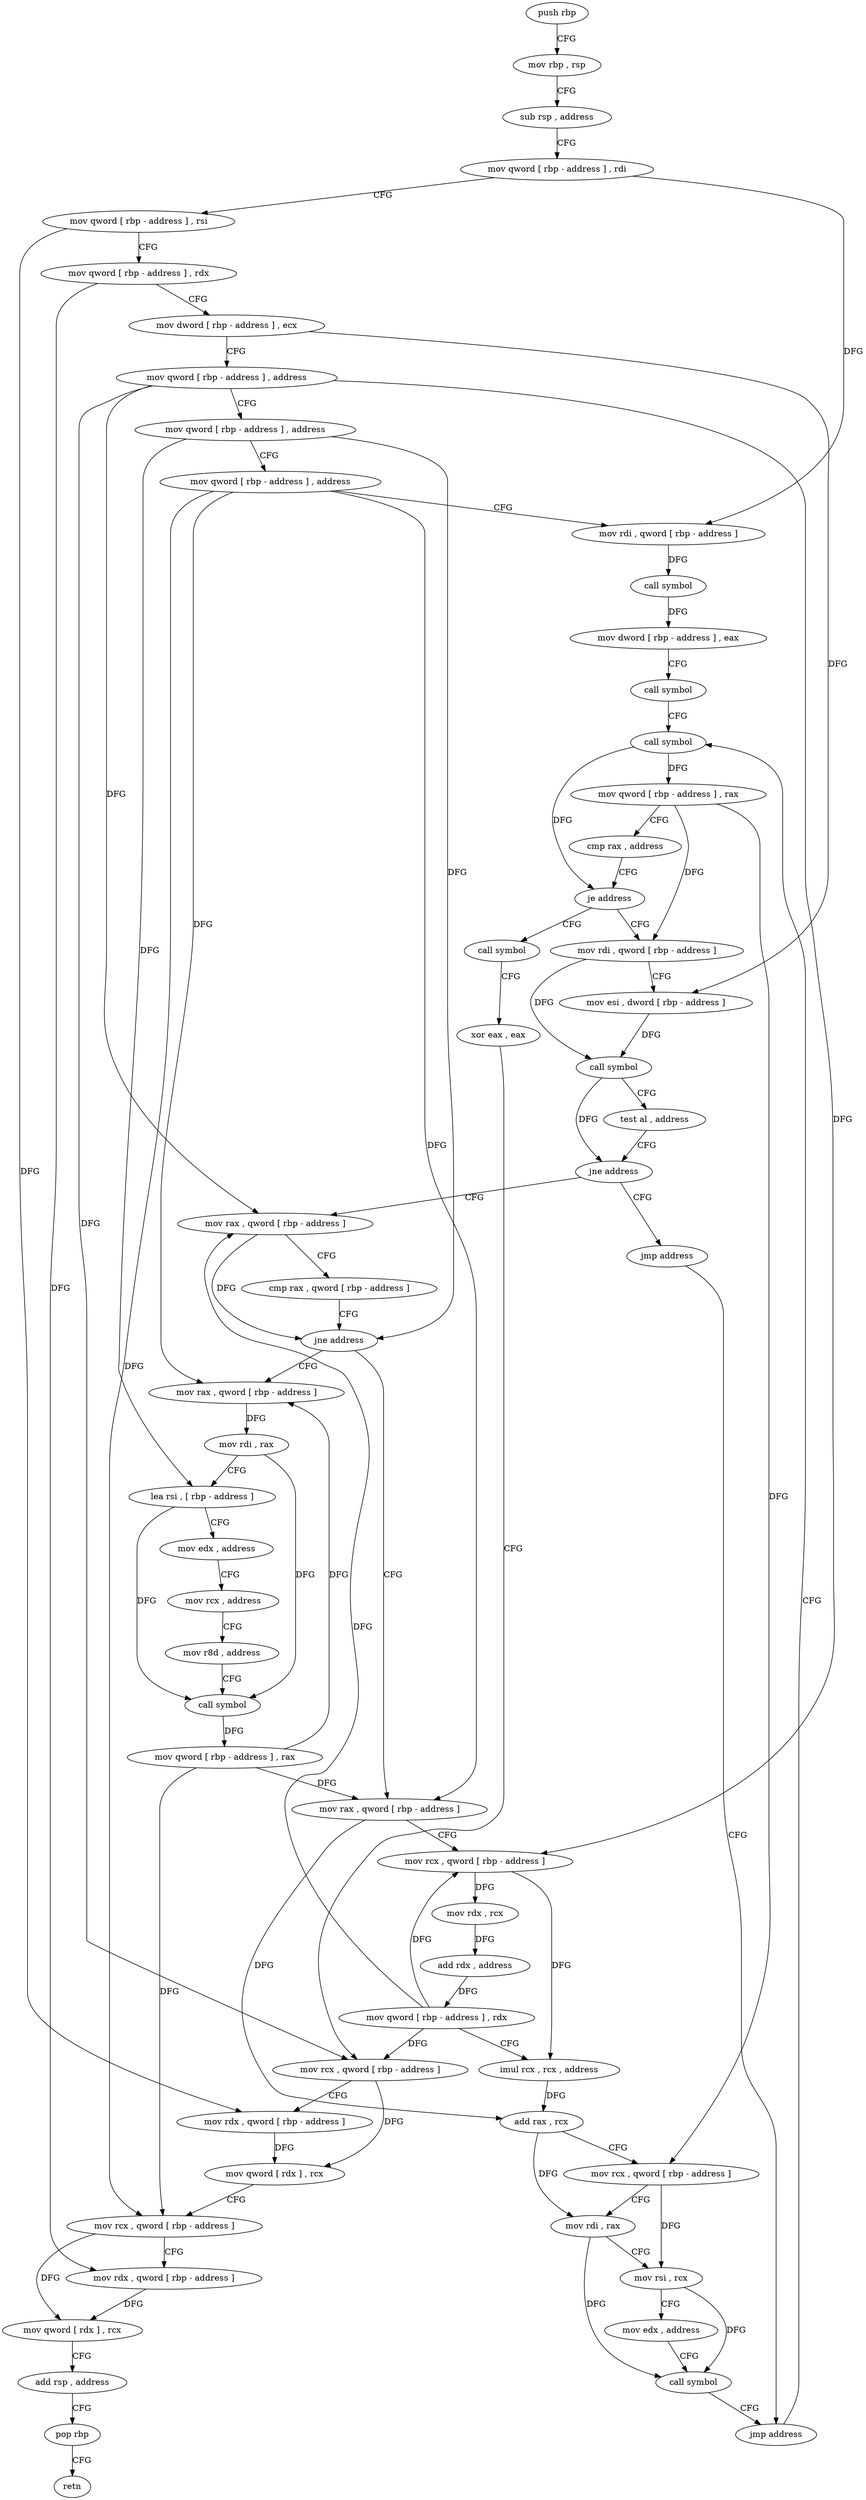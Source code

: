 digraph "func" {
"4217328" [label = "push rbp" ]
"4217329" [label = "mov rbp , rsp" ]
"4217332" [label = "sub rsp , address" ]
"4217336" [label = "mov qword [ rbp - address ] , rdi" ]
"4217340" [label = "mov qword [ rbp - address ] , rsi" ]
"4217344" [label = "mov qword [ rbp - address ] , rdx" ]
"4217348" [label = "mov dword [ rbp - address ] , ecx" ]
"4217351" [label = "mov qword [ rbp - address ] , address" ]
"4217359" [label = "mov qword [ rbp - address ] , address" ]
"4217367" [label = "mov qword [ rbp - address ] , address" ]
"4217375" [label = "mov rdi , qword [ rbp - address ]" ]
"4217379" [label = "call symbol" ]
"4217384" [label = "mov dword [ rbp - address ] , eax" ]
"4217387" [label = "call symbol" ]
"4217392" [label = "call symbol" ]
"4217545" [label = "call symbol" ]
"4217550" [label = "xor eax , eax" ]
"4217552" [label = "mov rcx , qword [ rbp - address ]" ]
"4217556" [label = "mov rdx , qword [ rbp - address ]" ]
"4217560" [label = "mov qword [ rdx ] , rcx" ]
"4217563" [label = "mov rcx , qword [ rbp - address ]" ]
"4217567" [label = "mov rdx , qword [ rbp - address ]" ]
"4217571" [label = "mov qword [ rdx ] , rcx" ]
"4217574" [label = "add rsp , address" ]
"4217578" [label = "pop rbp" ]
"4217579" [label = "retn" ]
"4217411" [label = "mov rdi , qword [ rbp - address ]" ]
"4217415" [label = "mov esi , dword [ rbp - address ]" ]
"4217418" [label = "call symbol" ]
"4217423" [label = "test al , address" ]
"4217425" [label = "jne address" ]
"4217436" [label = "mov rax , qword [ rbp - address ]" ]
"4217431" [label = "jmp address" ]
"4217440" [label = "cmp rax , qword [ rbp - address ]" ]
"4217444" [label = "jne address" ]
"4217488" [label = "mov rax , qword [ rbp - address ]" ]
"4217450" [label = "mov rax , qword [ rbp - address ]" ]
"4217540" [label = "jmp address" ]
"4217492" [label = "mov rcx , qword [ rbp - address ]" ]
"4217496" [label = "mov rdx , rcx" ]
"4217499" [label = "add rdx , address" ]
"4217506" [label = "mov qword [ rbp - address ] , rdx" ]
"4217510" [label = "imul rcx , rcx , address" ]
"4217517" [label = "add rax , rcx" ]
"4217520" [label = "mov rcx , qword [ rbp - address ]" ]
"4217524" [label = "mov rdi , rax" ]
"4217527" [label = "mov rsi , rcx" ]
"4217530" [label = "mov edx , address" ]
"4217535" [label = "call symbol" ]
"4217454" [label = "mov rdi , rax" ]
"4217457" [label = "lea rsi , [ rbp - address ]" ]
"4217461" [label = "mov edx , address" ]
"4217466" [label = "mov rcx , address" ]
"4217473" [label = "mov r8d , address" ]
"4217479" [label = "call symbol" ]
"4217484" [label = "mov qword [ rbp - address ] , rax" ]
"4217397" [label = "mov qword [ rbp - address ] , rax" ]
"4217401" [label = "cmp rax , address" ]
"4217405" [label = "je address" ]
"4217328" -> "4217329" [ label = "CFG" ]
"4217329" -> "4217332" [ label = "CFG" ]
"4217332" -> "4217336" [ label = "CFG" ]
"4217336" -> "4217340" [ label = "CFG" ]
"4217336" -> "4217375" [ label = "DFG" ]
"4217340" -> "4217344" [ label = "CFG" ]
"4217340" -> "4217556" [ label = "DFG" ]
"4217344" -> "4217348" [ label = "CFG" ]
"4217344" -> "4217567" [ label = "DFG" ]
"4217348" -> "4217351" [ label = "CFG" ]
"4217348" -> "4217415" [ label = "DFG" ]
"4217351" -> "4217359" [ label = "CFG" ]
"4217351" -> "4217552" [ label = "DFG" ]
"4217351" -> "4217436" [ label = "DFG" ]
"4217351" -> "4217492" [ label = "DFG" ]
"4217359" -> "4217367" [ label = "CFG" ]
"4217359" -> "4217444" [ label = "DFG" ]
"4217359" -> "4217457" [ label = "DFG" ]
"4217367" -> "4217375" [ label = "CFG" ]
"4217367" -> "4217563" [ label = "DFG" ]
"4217367" -> "4217488" [ label = "DFG" ]
"4217367" -> "4217450" [ label = "DFG" ]
"4217375" -> "4217379" [ label = "DFG" ]
"4217379" -> "4217384" [ label = "DFG" ]
"4217384" -> "4217387" [ label = "CFG" ]
"4217387" -> "4217392" [ label = "CFG" ]
"4217392" -> "4217397" [ label = "DFG" ]
"4217392" -> "4217405" [ label = "DFG" ]
"4217545" -> "4217550" [ label = "CFG" ]
"4217550" -> "4217552" [ label = "CFG" ]
"4217552" -> "4217556" [ label = "CFG" ]
"4217552" -> "4217560" [ label = "DFG" ]
"4217556" -> "4217560" [ label = "DFG" ]
"4217560" -> "4217563" [ label = "CFG" ]
"4217563" -> "4217567" [ label = "CFG" ]
"4217563" -> "4217571" [ label = "DFG" ]
"4217567" -> "4217571" [ label = "DFG" ]
"4217571" -> "4217574" [ label = "CFG" ]
"4217574" -> "4217578" [ label = "CFG" ]
"4217578" -> "4217579" [ label = "CFG" ]
"4217411" -> "4217415" [ label = "CFG" ]
"4217411" -> "4217418" [ label = "DFG" ]
"4217415" -> "4217418" [ label = "DFG" ]
"4217418" -> "4217423" [ label = "CFG" ]
"4217418" -> "4217425" [ label = "DFG" ]
"4217423" -> "4217425" [ label = "CFG" ]
"4217425" -> "4217436" [ label = "CFG" ]
"4217425" -> "4217431" [ label = "CFG" ]
"4217436" -> "4217440" [ label = "CFG" ]
"4217436" -> "4217444" [ label = "DFG" ]
"4217431" -> "4217540" [ label = "CFG" ]
"4217440" -> "4217444" [ label = "CFG" ]
"4217444" -> "4217488" [ label = "CFG" ]
"4217444" -> "4217450" [ label = "CFG" ]
"4217488" -> "4217492" [ label = "CFG" ]
"4217488" -> "4217517" [ label = "DFG" ]
"4217450" -> "4217454" [ label = "DFG" ]
"4217540" -> "4217392" [ label = "CFG" ]
"4217492" -> "4217496" [ label = "DFG" ]
"4217492" -> "4217510" [ label = "DFG" ]
"4217496" -> "4217499" [ label = "DFG" ]
"4217499" -> "4217506" [ label = "DFG" ]
"4217506" -> "4217510" [ label = "CFG" ]
"4217506" -> "4217552" [ label = "DFG" ]
"4217506" -> "4217436" [ label = "DFG" ]
"4217506" -> "4217492" [ label = "DFG" ]
"4217510" -> "4217517" [ label = "DFG" ]
"4217517" -> "4217520" [ label = "CFG" ]
"4217517" -> "4217524" [ label = "DFG" ]
"4217520" -> "4217524" [ label = "CFG" ]
"4217520" -> "4217527" [ label = "DFG" ]
"4217524" -> "4217527" [ label = "CFG" ]
"4217524" -> "4217535" [ label = "DFG" ]
"4217527" -> "4217530" [ label = "CFG" ]
"4217527" -> "4217535" [ label = "DFG" ]
"4217530" -> "4217535" [ label = "CFG" ]
"4217535" -> "4217540" [ label = "CFG" ]
"4217454" -> "4217457" [ label = "CFG" ]
"4217454" -> "4217479" [ label = "DFG" ]
"4217457" -> "4217461" [ label = "CFG" ]
"4217457" -> "4217479" [ label = "DFG" ]
"4217461" -> "4217466" [ label = "CFG" ]
"4217466" -> "4217473" [ label = "CFG" ]
"4217473" -> "4217479" [ label = "CFG" ]
"4217479" -> "4217484" [ label = "DFG" ]
"4217484" -> "4217488" [ label = "DFG" ]
"4217484" -> "4217563" [ label = "DFG" ]
"4217484" -> "4217450" [ label = "DFG" ]
"4217397" -> "4217401" [ label = "CFG" ]
"4217397" -> "4217411" [ label = "DFG" ]
"4217397" -> "4217520" [ label = "DFG" ]
"4217401" -> "4217405" [ label = "CFG" ]
"4217405" -> "4217545" [ label = "CFG" ]
"4217405" -> "4217411" [ label = "CFG" ]
}
